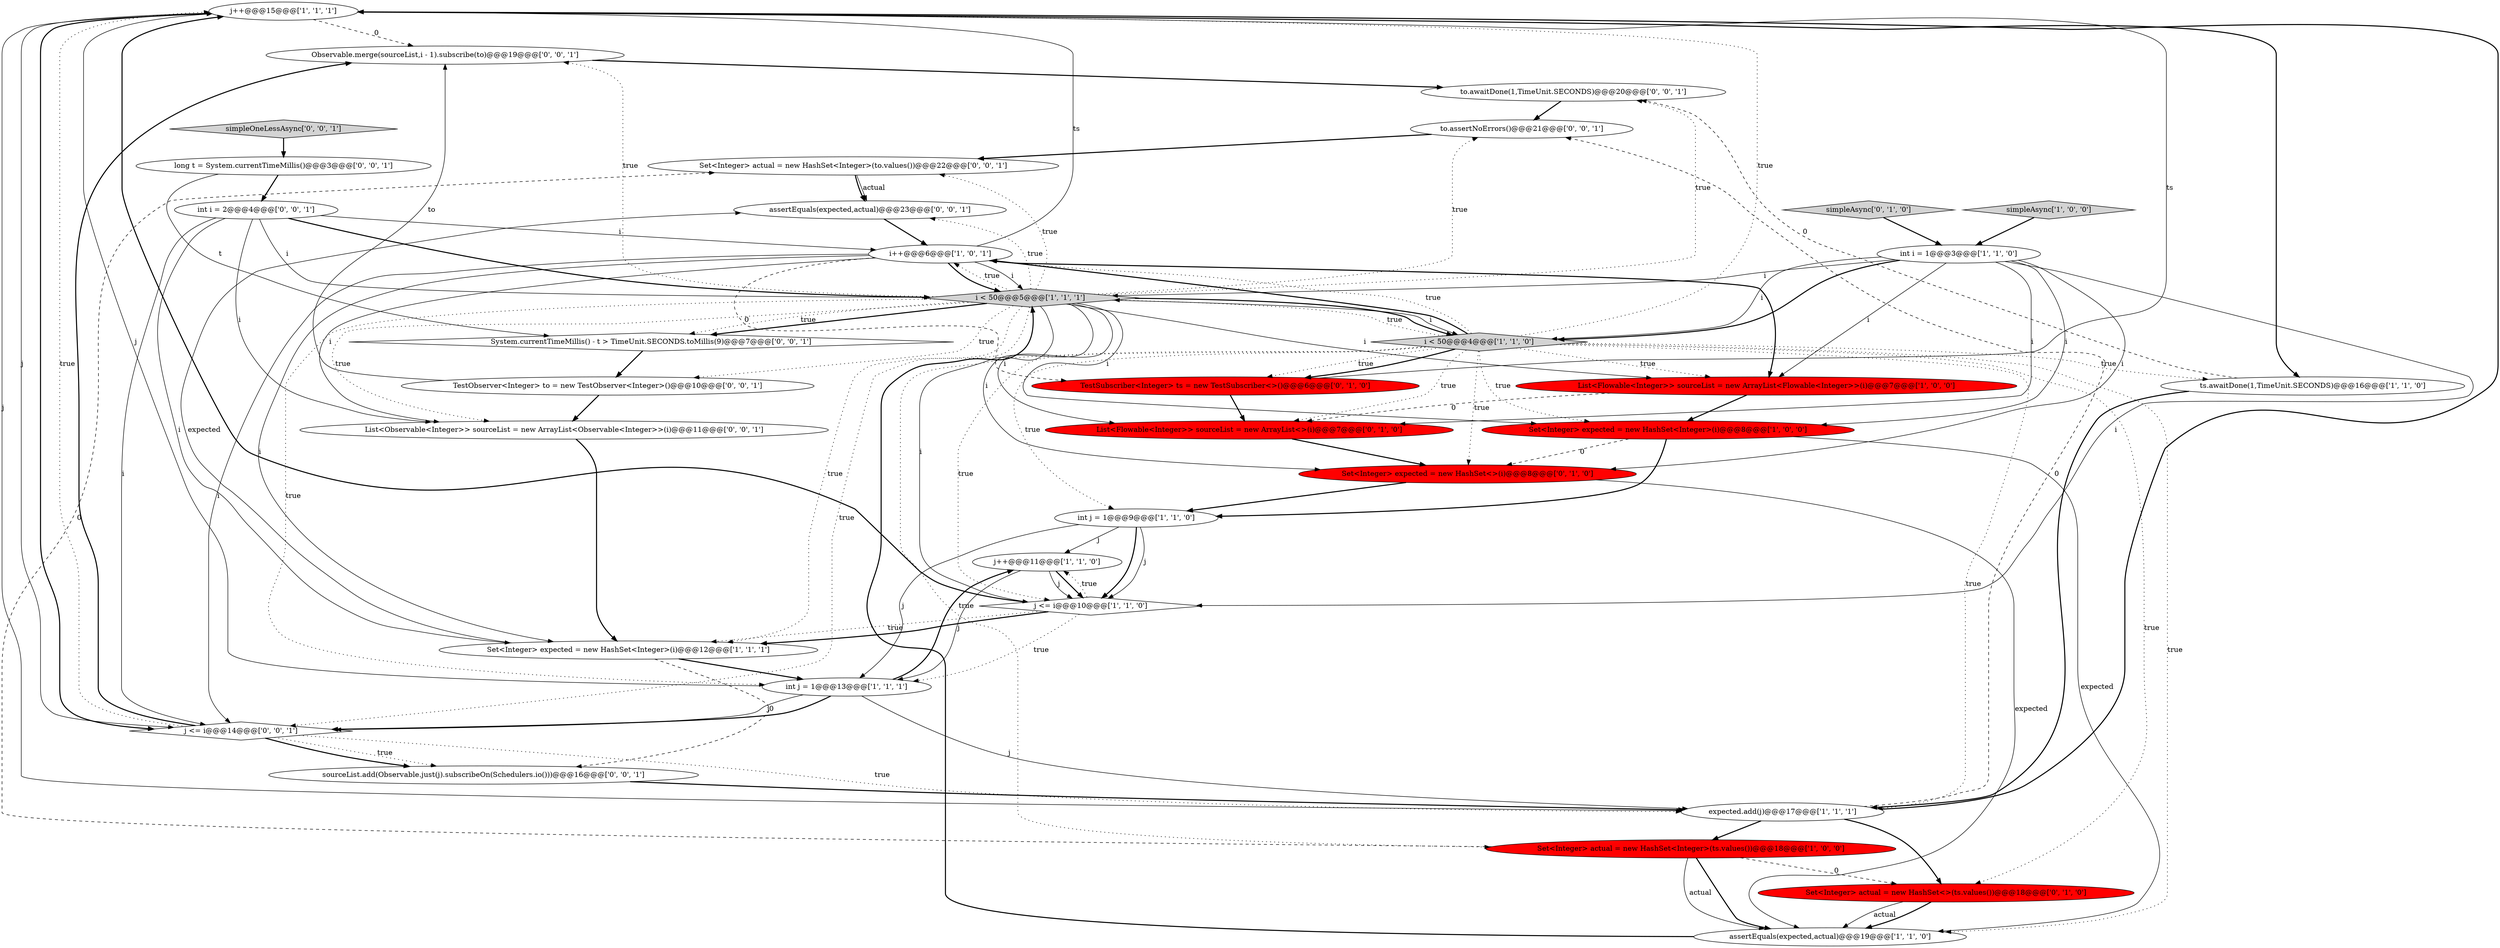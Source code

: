 digraph {
0 [style = filled, label = "j++@@@15@@@['1', '1', '1']", fillcolor = white, shape = ellipse image = "AAA0AAABBB1BBB"];
29 [style = filled, label = "Observable.merge(sourceList,i - 1).subscribe(to)@@@19@@@['0', '0', '1']", fillcolor = white, shape = ellipse image = "AAA0AAABBB3BBB"];
3 [style = filled, label = "j++@@@11@@@['1', '1', '0']", fillcolor = white, shape = ellipse image = "AAA0AAABBB1BBB"];
30 [style = filled, label = "to.assertNoErrors()@@@21@@@['0', '0', '1']", fillcolor = white, shape = ellipse image = "AAA0AAABBB3BBB"];
19 [style = filled, label = "Set<Integer> expected = new HashSet<>(i)@@@8@@@['0', '1', '0']", fillcolor = red, shape = ellipse image = "AAA1AAABBB2BBB"];
27 [style = filled, label = "List<Observable<Integer>> sourceList = new ArrayList<Observable<Integer>>(i)@@@11@@@['0', '0', '1']", fillcolor = white, shape = ellipse image = "AAA0AAABBB3BBB"];
25 [style = filled, label = "System.currentTimeMillis() - t > TimeUnit.SECONDS.toMillis(9)@@@7@@@['0', '0', '1']", fillcolor = white, shape = diamond image = "AAA0AAABBB3BBB"];
14 [style = filled, label = "Set<Integer> expected = new HashSet<Integer>(i)@@@12@@@['1', '1', '1']", fillcolor = white, shape = ellipse image = "AAA0AAABBB1BBB"];
12 [style = filled, label = "i++@@@6@@@['1', '0', '1']", fillcolor = white, shape = ellipse image = "AAA0AAABBB1BBB"];
16 [style = filled, label = "assertEquals(expected,actual)@@@19@@@['1', '1', '0']", fillcolor = white, shape = ellipse image = "AAA0AAABBB1BBB"];
34 [style = filled, label = "j <= i@@@14@@@['0', '0', '1']", fillcolor = white, shape = diamond image = "AAA0AAABBB3BBB"];
6 [style = filled, label = "int j = 1@@@9@@@['1', '1', '0']", fillcolor = white, shape = ellipse image = "AAA0AAABBB1BBB"];
7 [style = filled, label = "int j = 1@@@13@@@['1', '1', '1']", fillcolor = white, shape = ellipse image = "AAA0AAABBB1BBB"];
24 [style = filled, label = "int i = 2@@@4@@@['0', '0', '1']", fillcolor = white, shape = ellipse image = "AAA0AAABBB3BBB"];
33 [style = filled, label = "assertEquals(expected,actual)@@@23@@@['0', '0', '1']", fillcolor = white, shape = ellipse image = "AAA0AAABBB3BBB"];
18 [style = filled, label = "Set<Integer> actual = new HashSet<>(ts.values())@@@18@@@['0', '1', '0']", fillcolor = red, shape = ellipse image = "AAA1AAABBB2BBB"];
20 [style = filled, label = "List<Flowable<Integer>> sourceList = new ArrayList<>(i)@@@7@@@['0', '1', '0']", fillcolor = red, shape = ellipse image = "AAA1AAABBB2BBB"];
11 [style = filled, label = "Set<Integer> expected = new HashSet<Integer>(i)@@@8@@@['1', '0', '0']", fillcolor = red, shape = ellipse image = "AAA1AAABBB1BBB"];
17 [style = filled, label = "simpleAsync['0', '1', '0']", fillcolor = lightgray, shape = diamond image = "AAA0AAABBB2BBB"];
21 [style = filled, label = "TestSubscriber<Integer> ts = new TestSubscriber<>()@@@6@@@['0', '1', '0']", fillcolor = red, shape = ellipse image = "AAA1AAABBB2BBB"];
5 [style = filled, label = "j <= i@@@10@@@['1', '1', '0']", fillcolor = white, shape = diamond image = "AAA0AAABBB1BBB"];
2 [style = filled, label = "List<Flowable<Integer>> sourceList = new ArrayList<Flowable<Integer>>(i)@@@7@@@['1', '0', '0']", fillcolor = red, shape = ellipse image = "AAA1AAABBB1BBB"];
1 [style = filled, label = "ts.awaitDone(1,TimeUnit.SECONDS)@@@16@@@['1', '1', '0']", fillcolor = white, shape = ellipse image = "AAA0AAABBB1BBB"];
28 [style = filled, label = "Set<Integer> actual = new HashSet<Integer>(to.values())@@@22@@@['0', '0', '1']", fillcolor = white, shape = ellipse image = "AAA0AAABBB3BBB"];
32 [style = filled, label = "long t = System.currentTimeMillis()@@@3@@@['0', '0', '1']", fillcolor = white, shape = ellipse image = "AAA0AAABBB3BBB"];
9 [style = filled, label = "simpleAsync['1', '0', '0']", fillcolor = lightgray, shape = diamond image = "AAA0AAABBB1BBB"];
22 [style = filled, label = "sourceList.add(Observable.just(j).subscribeOn(Schedulers.io()))@@@16@@@['0', '0', '1']", fillcolor = white, shape = ellipse image = "AAA0AAABBB3BBB"];
23 [style = filled, label = "simpleOneLessAsync['0', '0', '1']", fillcolor = lightgray, shape = diamond image = "AAA0AAABBB3BBB"];
15 [style = filled, label = "i < 50@@@5@@@['1', '1', '1']", fillcolor = lightgray, shape = diamond image = "AAA0AAABBB1BBB"];
31 [style = filled, label = "to.awaitDone(1,TimeUnit.SECONDS)@@@20@@@['0', '0', '1']", fillcolor = white, shape = ellipse image = "AAA0AAABBB3BBB"];
10 [style = filled, label = "int i = 1@@@3@@@['1', '1', '0']", fillcolor = white, shape = ellipse image = "AAA0AAABBB1BBB"];
26 [style = filled, label = "TestObserver<Integer> to = new TestObserver<Integer>()@@@10@@@['0', '0', '1']", fillcolor = white, shape = ellipse image = "AAA0AAABBB3BBB"];
4 [style = filled, label = "expected.add(j)@@@17@@@['1', '1', '1']", fillcolor = white, shape = ellipse image = "AAA0AAABBB1BBB"];
8 [style = filled, label = "Set<Integer> actual = new HashSet<Integer>(ts.values())@@@18@@@['1', '0', '0']", fillcolor = red, shape = ellipse image = "AAA1AAABBB1BBB"];
13 [style = filled, label = "i < 50@@@4@@@['1', '1', '0']", fillcolor = lightgray, shape = diamond image = "AAA0AAABBB1BBB"];
8->16 [style = bold, label=""];
6->7 [style = solid, label="j"];
24->27 [style = solid, label="i"];
3->5 [style = solid, label="j"];
11->16 [style = solid, label="expected"];
15->25 [style = bold, label=""];
21->0 [style = solid, label="ts"];
15->31 [style = dotted, label="true"];
13->20 [style = dotted, label="true"];
4->30 [style = dashed, label="0"];
13->5 [style = dotted, label="true"];
15->33 [style = dotted, label="true"];
9->10 [style = bold, label=""];
15->7 [style = dotted, label="true"];
15->19 [style = solid, label="i"];
12->21 [style = dashed, label="0"];
12->27 [style = solid, label="i"];
14->7 [style = bold, label=""];
22->4 [style = bold, label=""];
7->4 [style = solid, label="j"];
15->30 [style = dotted, label="true"];
12->2 [style = bold, label=""];
3->5 [style = bold, label=""];
30->28 [style = bold, label=""];
5->0 [style = bold, label=""];
13->21 [style = dotted, label="true"];
15->29 [style = dotted, label="true"];
31->30 [style = bold, label=""];
15->2 [style = solid, label="i"];
4->8 [style = bold, label=""];
13->15 [style = dotted, label="true"];
13->4 [style = dotted, label="true"];
10->20 [style = solid, label="i"];
15->26 [style = dotted, label="true"];
13->6 [style = dotted, label="true"];
1->4 [style = bold, label=""];
18->16 [style = solid, label="actual"];
15->13 [style = bold, label=""];
7->0 [style = solid, label="j"];
0->4 [style = solid, label="j"];
15->34 [style = dotted, label="true"];
32->25 [style = solid, label="t"];
1->31 [style = dashed, label="0"];
13->19 [style = dotted, label="true"];
12->0 [style = solid, label="ts"];
0->34 [style = solid, label="j"];
14->22 [style = dashed, label="0"];
4->18 [style = bold, label=""];
5->3 [style = dotted, label="true"];
15->14 [style = dotted, label="true"];
8->28 [style = dashed, label="0"];
19->6 [style = bold, label=""];
10->11 [style = solid, label="i"];
7->34 [style = solid, label="j"];
4->0 [style = bold, label=""];
15->27 [style = dotted, label="true"];
19->16 [style = solid, label="expected"];
0->34 [style = bold, label=""];
24->12 [style = solid, label="i"];
26->27 [style = bold, label=""];
34->22 [style = dotted, label="true"];
13->12 [style = bold, label=""];
12->14 [style = solid, label="i"];
24->14 [style = solid, label="i"];
28->33 [style = solid, label="actual"];
13->0 [style = dotted, label="true"];
3->7 [style = solid, label="j"];
5->7 [style = dotted, label="true"];
25->26 [style = bold, label=""];
6->3 [style = solid, label="j"];
15->12 [style = dotted, label="true"];
8->18 [style = dashed, label="0"];
20->19 [style = bold, label=""];
24->34 [style = solid, label="i"];
15->11 [style = solid, label="i"];
17->10 [style = bold, label=""];
34->29 [style = bold, label=""];
13->16 [style = dotted, label="true"];
13->18 [style = dotted, label="true"];
10->5 [style = solid, label="i"];
24->15 [style = solid, label="i"];
27->14 [style = bold, label=""];
12->15 [style = solid, label="i"];
10->2 [style = solid, label="i"];
23->32 [style = bold, label=""];
33->12 [style = bold, label=""];
15->5 [style = solid, label="i"];
10->13 [style = solid, label="i"];
34->0 [style = dotted, label="true"];
15->28 [style = dotted, label="true"];
13->2 [style = dotted, label="true"];
6->5 [style = bold, label=""];
10->15 [style = solid, label="i"];
10->13 [style = bold, label=""];
13->8 [style = dotted, label="true"];
0->1 [style = bold, label=""];
34->4 [style = dotted, label="true"];
26->29 [style = solid, label="to"];
14->33 [style = solid, label="expected"];
0->29 [style = dashed, label="0"];
13->11 [style = dotted, label="true"];
15->25 [style = dotted, label="true"];
15->20 [style = solid, label="i"];
2->11 [style = bold, label=""];
10->19 [style = solid, label="i"];
24->15 [style = bold, label=""];
18->16 [style = bold, label=""];
16->15 [style = bold, label=""];
5->14 [style = dotted, label="true"];
2->20 [style = dashed, label="0"];
8->16 [style = solid, label="actual"];
13->12 [style = dotted, label="true"];
11->6 [style = bold, label=""];
29->31 [style = bold, label=""];
12->15 [style = bold, label=""];
15->13 [style = solid, label="i"];
5->14 [style = bold, label=""];
7->3 [style = bold, label=""];
34->22 [style = bold, label=""];
6->5 [style = solid, label="j"];
13->1 [style = dotted, label="true"];
7->34 [style = bold, label=""];
21->20 [style = bold, label=""];
28->33 [style = bold, label=""];
11->19 [style = dashed, label="0"];
12->34 [style = solid, label="i"];
13->21 [style = bold, label=""];
32->24 [style = bold, label=""];
}
